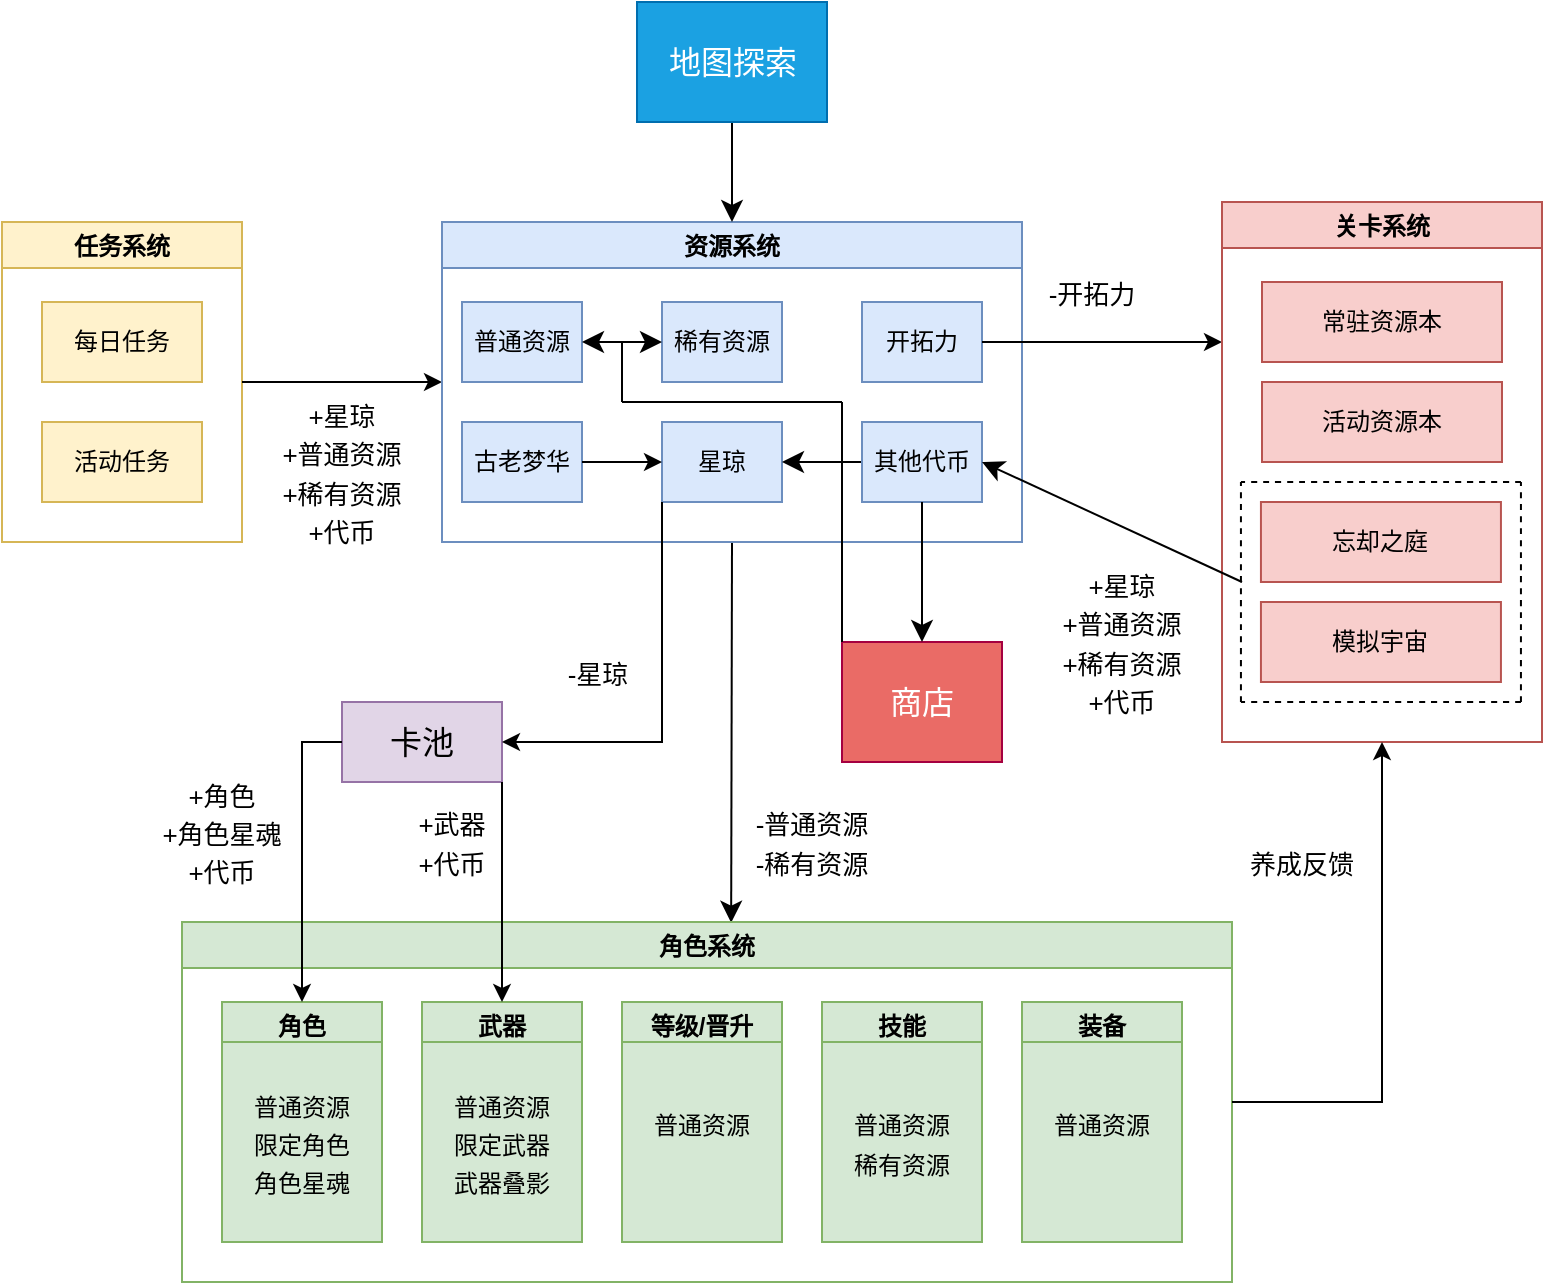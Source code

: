 <mxfile version="21.6.1" type="device">
  <diagram name="第 1 页" id="MjP49Q335xLFfd4MgeNC">
    <mxGraphModel dx="708" dy="779" grid="1" gridSize="10" guides="1" tooltips="1" connect="1" arrows="1" fold="1" page="1" pageScale="1" pageWidth="1169" pageHeight="1654" math="0" shadow="0">
      <root>
        <mxCell id="0" />
        <mxCell id="1" parent="0" />
        <mxCell id="9GxUcFUZRtuYLZwPO1JE-2" value="任务系统" style="swimlane;fillColor=#fff2cc;strokeColor=#d6b656;" vertex="1" parent="1">
          <mxGeometry x="110" y="130" width="120" height="160" as="geometry" />
        </mxCell>
        <mxCell id="9GxUcFUZRtuYLZwPO1JE-3" value="每日任务" style="rounded=0;whiteSpace=wrap;html=1;fillColor=#fff2cc;strokeColor=#d6b656;" vertex="1" parent="9GxUcFUZRtuYLZwPO1JE-2">
          <mxGeometry x="20" y="40" width="80" height="40" as="geometry" />
        </mxCell>
        <mxCell id="9GxUcFUZRtuYLZwPO1JE-7" value="活动任务" style="rounded=0;whiteSpace=wrap;html=1;fillColor=#fff2cc;strokeColor=#d6b656;" vertex="1" parent="9GxUcFUZRtuYLZwPO1JE-2">
          <mxGeometry x="20" y="100" width="80" height="40" as="geometry" />
        </mxCell>
        <mxCell id="9GxUcFUZRtuYLZwPO1JE-8" value="" style="endArrow=classic;html=1;rounded=0;exitX=1;exitY=0.5;exitDx=0;exitDy=0;entryX=0;entryY=0.5;entryDx=0;entryDy=0;" edge="1" parent="1" source="9GxUcFUZRtuYLZwPO1JE-2" target="9GxUcFUZRtuYLZwPO1JE-9">
          <mxGeometry width="50" height="50" relative="1" as="geometry">
            <mxPoint x="200" y="120" as="sourcePoint" />
            <mxPoint x="360" y="280" as="targetPoint" />
          </mxGeometry>
        </mxCell>
        <mxCell id="9GxUcFUZRtuYLZwPO1JE-129" style="edgeStyle=none;curved=1;rounded=0;orthogonalLoop=1;jettySize=auto;html=1;fontSize=12;startSize=8;endSize=8;exitX=0.5;exitY=1;exitDx=0;exitDy=0;entryX=0.523;entryY=0.002;entryDx=0;entryDy=0;entryPerimeter=0;" edge="1" parent="1" source="9GxUcFUZRtuYLZwPO1JE-9" target="9GxUcFUZRtuYLZwPO1JE-28">
          <mxGeometry relative="1" as="geometry">
            <mxPoint x="475" y="330" as="sourcePoint" />
            <mxPoint x="500" y="430" as="targetPoint" />
          </mxGeometry>
        </mxCell>
        <mxCell id="9GxUcFUZRtuYLZwPO1JE-9" value="资源系统" style="swimlane;fillColor=#dae8fc;strokeColor=#6c8ebf;" vertex="1" parent="1">
          <mxGeometry x="330" y="130" width="290" height="160" as="geometry" />
        </mxCell>
        <mxCell id="9GxUcFUZRtuYLZwPO1JE-10" value="古老梦华" style="rounded=0;whiteSpace=wrap;html=1;fillColor=#dae8fc;strokeColor=#6c8ebf;" vertex="1" parent="9GxUcFUZRtuYLZwPO1JE-9">
          <mxGeometry x="10" y="100" width="60" height="40" as="geometry" />
        </mxCell>
        <mxCell id="9GxUcFUZRtuYLZwPO1JE-15" value="星琼" style="rounded=0;whiteSpace=wrap;html=1;fillColor=#dae8fc;strokeColor=#6c8ebf;" vertex="1" parent="9GxUcFUZRtuYLZwPO1JE-9">
          <mxGeometry x="110" y="100" width="60" height="40" as="geometry" />
        </mxCell>
        <mxCell id="9GxUcFUZRtuYLZwPO1JE-16" value="" style="endArrow=classic;html=1;rounded=0;exitX=1;exitY=0.5;exitDx=0;exitDy=0;entryX=0;entryY=0.5;entryDx=0;entryDy=0;" edge="1" parent="9GxUcFUZRtuYLZwPO1JE-9" source="9GxUcFUZRtuYLZwPO1JE-10" target="9GxUcFUZRtuYLZwPO1JE-15">
          <mxGeometry width="50" height="50" relative="1" as="geometry">
            <mxPoint x="70" y="170" as="sourcePoint" />
            <mxPoint x="120" y="120" as="targetPoint" />
          </mxGeometry>
        </mxCell>
        <mxCell id="9GxUcFUZRtuYLZwPO1JE-17" value="开拓力" style="rounded=0;whiteSpace=wrap;html=1;fillColor=#dae8fc;strokeColor=#6c8ebf;" vertex="1" parent="9GxUcFUZRtuYLZwPO1JE-9">
          <mxGeometry x="210" y="40" width="60" height="40" as="geometry" />
        </mxCell>
        <mxCell id="9GxUcFUZRtuYLZwPO1JE-19" value="普通资源" style="rounded=0;whiteSpace=wrap;html=1;fillColor=#dae8fc;strokeColor=#6c8ebf;" vertex="1" parent="9GxUcFUZRtuYLZwPO1JE-9">
          <mxGeometry x="10" y="40" width="60" height="40" as="geometry" />
        </mxCell>
        <mxCell id="9GxUcFUZRtuYLZwPO1JE-23" value="稀有资源" style="rounded=0;whiteSpace=wrap;html=1;fillColor=#dae8fc;strokeColor=#6c8ebf;" vertex="1" parent="9GxUcFUZRtuYLZwPO1JE-9">
          <mxGeometry x="110" y="40" width="60" height="40" as="geometry" />
        </mxCell>
        <mxCell id="9GxUcFUZRtuYLZwPO1JE-137" value="" style="edgeStyle=none;curved=1;rounded=0;orthogonalLoop=1;jettySize=auto;html=1;fontSize=12;startSize=8;endSize=8;" edge="1" parent="9GxUcFUZRtuYLZwPO1JE-9" source="9GxUcFUZRtuYLZwPO1JE-103" target="9GxUcFUZRtuYLZwPO1JE-15">
          <mxGeometry relative="1" as="geometry" />
        </mxCell>
        <mxCell id="9GxUcFUZRtuYLZwPO1JE-103" value="其他代币" style="rounded=0;whiteSpace=wrap;html=1;fillColor=#dae8fc;strokeColor=#6c8ebf;" vertex="1" parent="9GxUcFUZRtuYLZwPO1JE-9">
          <mxGeometry x="210" y="100" width="60" height="40" as="geometry" />
        </mxCell>
        <mxCell id="9GxUcFUZRtuYLZwPO1JE-127" value="" style="endArrow=classic;startArrow=classic;html=1;rounded=0;fontSize=12;startSize=8;endSize=8;curved=1;exitX=1;exitY=0.5;exitDx=0;exitDy=0;entryX=0;entryY=0.5;entryDx=0;entryDy=0;" edge="1" parent="9GxUcFUZRtuYLZwPO1JE-9" source="9GxUcFUZRtuYLZwPO1JE-19" target="9GxUcFUZRtuYLZwPO1JE-23">
          <mxGeometry width="50" height="50" relative="1" as="geometry">
            <mxPoint x="60" y="100" as="sourcePoint" />
            <mxPoint x="110" y="50" as="targetPoint" />
          </mxGeometry>
        </mxCell>
        <mxCell id="9GxUcFUZRtuYLZwPO1JE-18" value="" style="endArrow=classic;html=1;rounded=0;exitX=1;exitY=0.5;exitDx=0;exitDy=0;" edge="1" parent="1" source="9GxUcFUZRtuYLZwPO1JE-17">
          <mxGeometry width="50" height="50" relative="1" as="geometry">
            <mxPoint x="620" y="210" as="sourcePoint" />
            <mxPoint x="720" y="190" as="targetPoint" />
          </mxGeometry>
        </mxCell>
        <mxCell id="9GxUcFUZRtuYLZwPO1JE-21" value="&lt;font style=&quot;font-size: 16px;&quot;&gt;卡池&lt;/font&gt;" style="whiteSpace=wrap;html=1;fillColor=#e1d5e7;strokeColor=#9673a6;" vertex="1" parent="1">
          <mxGeometry x="280" y="370" width="80" height="40" as="geometry" />
        </mxCell>
        <mxCell id="9GxUcFUZRtuYLZwPO1JE-22" value="" style="endArrow=classic;html=1;rounded=0;entryX=1;entryY=0.5;entryDx=0;entryDy=0;exitX=0;exitY=1;exitDx=0;exitDy=0;" edge="1" parent="1" source="9GxUcFUZRtuYLZwPO1JE-15" target="9GxUcFUZRtuYLZwPO1JE-21">
          <mxGeometry width="50" height="50" relative="1" as="geometry">
            <mxPoint x="420" y="280" as="sourcePoint" />
            <mxPoint x="470" y="230" as="targetPoint" />
            <Array as="points">
              <mxPoint x="440" y="390" />
            </Array>
          </mxGeometry>
        </mxCell>
        <mxCell id="9GxUcFUZRtuYLZwPO1JE-27" value="&lt;font style=&quot;font-size: 13px;&quot;&gt;+星琼&lt;br&gt;+普通资源&lt;br&gt;+稀有资源&lt;br&gt;+代币&lt;/font&gt;" style="text;strokeColor=none;fillColor=none;html=1;align=center;verticalAlign=middle;whiteSpace=wrap;rounded=0;fontSize=16;" vertex="1" parent="1">
          <mxGeometry x="230" y="185" width="100" height="140" as="geometry" />
        </mxCell>
        <mxCell id="9GxUcFUZRtuYLZwPO1JE-28" value="角色系统" style="swimlane;fillColor=#d5e8d4;strokeColor=#82b366;" vertex="1" parent="1">
          <mxGeometry x="200" y="480" width="525" height="180" as="geometry" />
        </mxCell>
        <mxCell id="9GxUcFUZRtuYLZwPO1JE-50" value="等级/晋升" style="swimlane;fillColor=#d5e8d4;strokeColor=#82b366;movable=1;resizable=1;rotatable=1;deletable=1;editable=1;locked=0;connectable=1;" vertex="1" parent="9GxUcFUZRtuYLZwPO1JE-28">
          <mxGeometry x="220" y="40" width="80" height="120" as="geometry" />
        </mxCell>
        <mxCell id="9GxUcFUZRtuYLZwPO1JE-54" value="&lt;span style=&quot;font-size: 12px;&quot;&gt;普通资源&lt;br&gt;&lt;br&gt;&lt;/span&gt;" style="text;strokeColor=#82b366;fillColor=#d5e8d4;html=1;align=center;verticalAlign=middle;whiteSpace=wrap;rounded=0;fontSize=16;" vertex="1" parent="9GxUcFUZRtuYLZwPO1JE-50">
          <mxGeometry y="20" width="80" height="100" as="geometry" />
        </mxCell>
        <mxCell id="9GxUcFUZRtuYLZwPO1JE-62" value="装备" style="swimlane;fillColor=#d5e8d4;strokeColor=#82b366;" vertex="1" parent="9GxUcFUZRtuYLZwPO1JE-28">
          <mxGeometry x="420" y="40" width="80" height="120" as="geometry" />
        </mxCell>
        <mxCell id="9GxUcFUZRtuYLZwPO1JE-65" value="&lt;span style=&quot;font-size: 12px;&quot;&gt;普通资源&lt;br&gt;&lt;br&gt;&lt;/span&gt;" style="text;strokeColor=#82b366;fillColor=#d5e8d4;html=1;align=center;verticalAlign=middle;whiteSpace=wrap;rounded=0;fontSize=16;" vertex="1" parent="9GxUcFUZRtuYLZwPO1JE-62">
          <mxGeometry y="20" width="80" height="100" as="geometry" />
        </mxCell>
        <mxCell id="9GxUcFUZRtuYLZwPO1JE-56" value="技能" style="swimlane;fillColor=#d5e8d4;strokeColor=#82b366;" vertex="1" parent="9GxUcFUZRtuYLZwPO1JE-28">
          <mxGeometry x="320" y="40" width="80" height="120" as="geometry" />
        </mxCell>
        <mxCell id="9GxUcFUZRtuYLZwPO1JE-57" value="&lt;span style=&quot;font-size: 12px;&quot;&gt;普通资源&lt;br&gt;稀有资源&lt;br&gt;&lt;/span&gt;" style="text;strokeColor=#82b366;fillColor=#d5e8d4;html=1;align=center;verticalAlign=middle;whiteSpace=wrap;rounded=0;fontSize=16;" vertex="1" parent="9GxUcFUZRtuYLZwPO1JE-56">
          <mxGeometry y="20" width="80" height="100" as="geometry" />
        </mxCell>
        <mxCell id="9GxUcFUZRtuYLZwPO1JE-43" value="武器" style="swimlane;fillColor=#d5e8d4;strokeColor=#82b366;" vertex="1" parent="9GxUcFUZRtuYLZwPO1JE-28">
          <mxGeometry x="120" y="40" width="80" height="120" as="geometry" />
        </mxCell>
        <mxCell id="9GxUcFUZRtuYLZwPO1JE-52" value="&lt;span style=&quot;font-size: 12px;&quot;&gt;普通资源&lt;br&gt;限定武器&lt;br&gt;武器叠影&lt;br&gt;&lt;/span&gt;" style="text;strokeColor=#82b366;fillColor=#d5e8d4;html=1;align=center;verticalAlign=middle;whiteSpace=wrap;rounded=0;fontSize=16;" vertex="1" parent="9GxUcFUZRtuYLZwPO1JE-43">
          <mxGeometry y="20" width="80" height="100" as="geometry" />
        </mxCell>
        <mxCell id="9GxUcFUZRtuYLZwPO1JE-42" value="角色" style="swimlane;fillColor=#d5e8d4;strokeColor=#82b366;" vertex="1" parent="9GxUcFUZRtuYLZwPO1JE-28">
          <mxGeometry x="20" y="40" width="80" height="120" as="geometry" />
        </mxCell>
        <mxCell id="9GxUcFUZRtuYLZwPO1JE-26" value="&lt;font style=&quot;font-size: 12px;&quot;&gt;普通资源&lt;br&gt;限定角色&lt;br&gt;角色星魂&lt;br&gt;&lt;/font&gt;" style="text;strokeColor=#82b366;fillColor=#d5e8d4;html=1;align=center;verticalAlign=middle;whiteSpace=wrap;rounded=0;fontSize=16;" vertex="1" parent="9GxUcFUZRtuYLZwPO1JE-42">
          <mxGeometry y="20" width="80" height="100" as="geometry" />
        </mxCell>
        <mxCell id="9GxUcFUZRtuYLZwPO1JE-67" value="" style="endArrow=classic;html=1;rounded=0;entryX=0.5;entryY=0;entryDx=0;entryDy=0;exitX=0;exitY=0.5;exitDx=0;exitDy=0;" edge="1" parent="1" source="9GxUcFUZRtuYLZwPO1JE-21" target="9GxUcFUZRtuYLZwPO1JE-42">
          <mxGeometry width="50" height="50" relative="1" as="geometry">
            <mxPoint x="320" y="450" as="sourcePoint" />
            <mxPoint x="370" y="410" as="targetPoint" />
            <Array as="points">
              <mxPoint x="260" y="390" />
            </Array>
          </mxGeometry>
        </mxCell>
        <mxCell id="9GxUcFUZRtuYLZwPO1JE-68" value="" style="endArrow=classic;html=1;rounded=0;entryX=0.5;entryY=0;entryDx=0;entryDy=0;exitX=1;exitY=1;exitDx=0;exitDy=0;" edge="1" parent="1" source="9GxUcFUZRtuYLZwPO1JE-21" target="9GxUcFUZRtuYLZwPO1JE-43">
          <mxGeometry width="50" height="50" relative="1" as="geometry">
            <mxPoint x="290" y="390" as="sourcePoint" />
            <mxPoint x="150" y="530" as="targetPoint" />
            <Array as="points">
              <mxPoint x="360" y="470" />
            </Array>
          </mxGeometry>
        </mxCell>
        <mxCell id="9GxUcFUZRtuYLZwPO1JE-69" value="&lt;font style=&quot;font-size: 13px;&quot;&gt;-星琼&lt;br&gt;&lt;/font&gt;" style="text;strokeColor=none;fillColor=none;html=1;align=center;verticalAlign=middle;whiteSpace=wrap;rounded=0;fontSize=16;" vertex="1" parent="1">
          <mxGeometry x="382.5" y="330" width="50" height="50" as="geometry" />
        </mxCell>
        <mxCell id="9GxUcFUZRtuYLZwPO1JE-70" value="&lt;font style=&quot;font-size: 13px;&quot;&gt;+角色&lt;br&gt;+角色星魂&lt;br&gt;+代币&lt;br&gt;&lt;/font&gt;" style="text;strokeColor=none;fillColor=none;html=1;align=center;verticalAlign=middle;whiteSpace=wrap;rounded=0;fontSize=16;" vertex="1" parent="1">
          <mxGeometry x="180" y="410" width="80" height="50" as="geometry" />
        </mxCell>
        <mxCell id="9GxUcFUZRtuYLZwPO1JE-71" value="&lt;font style=&quot;font-size: 13px;&quot;&gt;+武器&lt;br&gt;+代币&lt;br&gt;&lt;/font&gt;" style="text;strokeColor=none;fillColor=none;html=1;align=center;verticalAlign=middle;whiteSpace=wrap;rounded=0;fontSize=16;" vertex="1" parent="1">
          <mxGeometry x="310" y="415" width="50" height="50" as="geometry" />
        </mxCell>
        <mxCell id="9GxUcFUZRtuYLZwPO1JE-72" value="关卡系统" style="swimlane;fillColor=#f8cecc;strokeColor=#b85450;" vertex="1" parent="1">
          <mxGeometry x="720" y="120" width="160" height="270" as="geometry" />
        </mxCell>
        <mxCell id="9GxUcFUZRtuYLZwPO1JE-73" value="常驻资源本" style="rounded=0;whiteSpace=wrap;html=1;fillColor=#f8cecc;strokeColor=#b85450;" vertex="1" parent="9GxUcFUZRtuYLZwPO1JE-72">
          <mxGeometry x="20" y="40" width="120" height="40" as="geometry" />
        </mxCell>
        <mxCell id="9GxUcFUZRtuYLZwPO1JE-74" value="活动资源本" style="rounded=0;whiteSpace=wrap;html=1;fillColor=#f8cecc;strokeColor=#b85450;" vertex="1" parent="9GxUcFUZRtuYLZwPO1JE-72">
          <mxGeometry x="20" y="90" width="120" height="40" as="geometry" />
        </mxCell>
        <mxCell id="9GxUcFUZRtuYLZwPO1JE-117" value="" style="group" vertex="1" connectable="0" parent="9GxUcFUZRtuYLZwPO1JE-72">
          <mxGeometry x="9.47" y="140" width="140" height="110" as="geometry" />
        </mxCell>
        <mxCell id="9GxUcFUZRtuYLZwPO1JE-106" value="" style="endArrow=none;dashed=1;html=1;rounded=0;fontSize=12;startSize=8;endSize=8;curved=1;" edge="1" parent="9GxUcFUZRtuYLZwPO1JE-117">
          <mxGeometry width="50" height="50" relative="1" as="geometry">
            <mxPoint x="140" y="110" as="sourcePoint" />
            <mxPoint x="140" as="targetPoint" />
          </mxGeometry>
        </mxCell>
        <mxCell id="9GxUcFUZRtuYLZwPO1JE-105" value="" style="endArrow=none;dashed=1;html=1;rounded=0;fontSize=12;startSize=8;endSize=8;curved=1;" edge="1" parent="9GxUcFUZRtuYLZwPO1JE-117">
          <mxGeometry width="50" height="50" relative="1" as="geometry">
            <mxPoint y="110" as="sourcePoint" />
            <mxPoint as="targetPoint" />
          </mxGeometry>
        </mxCell>
        <mxCell id="9GxUcFUZRtuYLZwPO1JE-109" value="" style="endArrow=none;dashed=1;html=1;rounded=0;fontSize=12;startSize=8;endSize=8;curved=1;" edge="1" parent="9GxUcFUZRtuYLZwPO1JE-117">
          <mxGeometry width="50" height="50" relative="1" as="geometry">
            <mxPoint x="140" y="110" as="sourcePoint" />
            <mxPoint y="110" as="targetPoint" />
          </mxGeometry>
        </mxCell>
        <mxCell id="9GxUcFUZRtuYLZwPO1JE-115" value="" style="endArrow=none;dashed=1;html=1;rounded=0;fontSize=12;startSize=8;endSize=8;curved=1;" edge="1" parent="9GxUcFUZRtuYLZwPO1JE-117">
          <mxGeometry width="50" height="50" relative="1" as="geometry">
            <mxPoint x="140" as="sourcePoint" />
            <mxPoint as="targetPoint" />
          </mxGeometry>
        </mxCell>
        <mxCell id="9GxUcFUZRtuYLZwPO1JE-116" value="" style="group" vertex="1" connectable="0" parent="9GxUcFUZRtuYLZwPO1JE-117">
          <mxGeometry x="10" y="10" width="120" height="90" as="geometry" />
        </mxCell>
        <mxCell id="9GxUcFUZRtuYLZwPO1JE-89" value="忘却之庭" style="rounded=0;whiteSpace=wrap;html=1;fillColor=#f8cecc;strokeColor=#b85450;" vertex="1" parent="9GxUcFUZRtuYLZwPO1JE-116">
          <mxGeometry width="120" height="40" as="geometry" />
        </mxCell>
        <mxCell id="9GxUcFUZRtuYLZwPO1JE-90" value="模拟宇宙" style="rounded=0;whiteSpace=wrap;html=1;fillColor=#f8cecc;strokeColor=#b85450;" vertex="1" parent="9GxUcFUZRtuYLZwPO1JE-116">
          <mxGeometry y="50" width="120" height="40" as="geometry" />
        </mxCell>
        <mxCell id="9GxUcFUZRtuYLZwPO1JE-95" value="&lt;font style=&quot;font-size: 13px;&quot;&gt;-开拓力&lt;br&gt;&lt;/font&gt;" style="text;strokeColor=none;fillColor=none;html=1;align=center;verticalAlign=middle;whiteSpace=wrap;rounded=0;fontSize=16;" vertex="1" parent="1">
          <mxGeometry x="630" y="140" width="50" height="50" as="geometry" />
        </mxCell>
        <mxCell id="9GxUcFUZRtuYLZwPO1JE-110" value="" style="endArrow=classic;html=1;rounded=0;fontSize=12;startSize=8;endSize=8;curved=1;entryX=1;entryY=0.5;entryDx=0;entryDy=0;" edge="1" parent="1" target="9GxUcFUZRtuYLZwPO1JE-103">
          <mxGeometry width="50" height="50" relative="1" as="geometry">
            <mxPoint x="730" y="310" as="sourcePoint" />
            <mxPoint x="540" y="350" as="targetPoint" />
          </mxGeometry>
        </mxCell>
        <mxCell id="9GxUcFUZRtuYLZwPO1JE-114" style="edgeStyle=none;curved=1;rounded=0;orthogonalLoop=1;jettySize=auto;html=1;exitX=0.5;exitY=0;exitDx=0;exitDy=0;fontSize=12;startSize=8;endSize=8;entryX=0.5;entryY=0;entryDx=0;entryDy=0;" edge="1" parent="1" source="9GxUcFUZRtuYLZwPO1JE-111" target="9GxUcFUZRtuYLZwPO1JE-9">
          <mxGeometry relative="1" as="geometry">
            <mxPoint x="500" y="110" as="targetPoint" />
          </mxGeometry>
        </mxCell>
        <mxCell id="9GxUcFUZRtuYLZwPO1JE-111" value="地图探索" style="rounded=0;whiteSpace=wrap;html=1;fontSize=16;fillColor=#1ba1e2;fontColor=#ffffff;strokeColor=#006EAF;" vertex="1" parent="1">
          <mxGeometry x="427.5" y="20" width="95" height="60" as="geometry" />
        </mxCell>
        <mxCell id="9GxUcFUZRtuYLZwPO1JE-112" value="商店" style="rounded=0;whiteSpace=wrap;html=1;fontSize=16;fillColor=#EA6B66;fontColor=#ffffff;strokeColor=#A50040;" vertex="1" parent="1">
          <mxGeometry x="530" y="340" width="80" height="60" as="geometry" />
        </mxCell>
        <mxCell id="9GxUcFUZRtuYLZwPO1JE-113" style="edgeStyle=none;curved=1;rounded=0;orthogonalLoop=1;jettySize=auto;html=1;exitX=0.5;exitY=1;exitDx=0;exitDy=0;entryX=0.5;entryY=0;entryDx=0;entryDy=0;fontSize=12;startSize=8;endSize=8;" edge="1" parent="1" source="9GxUcFUZRtuYLZwPO1JE-103" target="9GxUcFUZRtuYLZwPO1JE-112">
          <mxGeometry relative="1" as="geometry" />
        </mxCell>
        <mxCell id="9GxUcFUZRtuYLZwPO1JE-130" value="&lt;font style=&quot;font-size: 13px;&quot;&gt;+星琼&lt;br&gt;+普通资源&lt;br&gt;+稀有资源&lt;br&gt;+代币&lt;/font&gt;" style="text;strokeColor=none;fillColor=none;html=1;align=center;verticalAlign=middle;whiteSpace=wrap;rounded=0;fontSize=16;" vertex="1" parent="1">
          <mxGeometry x="620" y="300" width="100" height="80" as="geometry" />
        </mxCell>
        <mxCell id="9GxUcFUZRtuYLZwPO1JE-134" value="&lt;span style=&quot;font-size: 13px;&quot;&gt;养成反馈&lt;/span&gt;" style="text;strokeColor=none;fillColor=none;html=1;align=center;verticalAlign=middle;whiteSpace=wrap;rounded=0;fontSize=16;" vertex="1" parent="1">
          <mxGeometry x="720" y="410" width="80" height="80" as="geometry" />
        </mxCell>
        <mxCell id="9GxUcFUZRtuYLZwPO1JE-135" value="" style="endArrow=classic;html=1;rounded=0;entryX=0.5;entryY=1;entryDx=0;entryDy=0;exitX=1;exitY=0.5;exitDx=0;exitDy=0;" edge="1" parent="1" source="9GxUcFUZRtuYLZwPO1JE-28" target="9GxUcFUZRtuYLZwPO1JE-72">
          <mxGeometry width="50" height="50" relative="1" as="geometry">
            <mxPoint x="805" y="430" as="sourcePoint" />
            <mxPoint x="725" y="550" as="targetPoint" />
            <Array as="points">
              <mxPoint x="800" y="570" />
            </Array>
          </mxGeometry>
        </mxCell>
        <mxCell id="9GxUcFUZRtuYLZwPO1JE-136" value="&lt;font style=&quot;font-size: 13px;&quot;&gt;-普通资源&lt;br&gt;-稀有资源&lt;br&gt;&lt;/font&gt;" style="text;strokeColor=none;fillColor=none;html=1;align=center;verticalAlign=middle;whiteSpace=wrap;rounded=0;fontSize=16;" vertex="1" parent="1">
          <mxGeometry x="480" y="415" width="70" height="50" as="geometry" />
        </mxCell>
        <mxCell id="9GxUcFUZRtuYLZwPO1JE-139" value="" style="group" vertex="1" connectable="0" parent="1">
          <mxGeometry x="420" y="190" width="110" height="30" as="geometry" />
        </mxCell>
        <mxCell id="9GxUcFUZRtuYLZwPO1JE-128" value="" style="endArrow=none;html=1;rounded=0;fontSize=12;startSize=8;endSize=8;curved=1;" edge="1" parent="9GxUcFUZRtuYLZwPO1JE-139">
          <mxGeometry width="50" height="50" relative="1" as="geometry">
            <mxPoint y="30" as="sourcePoint" />
            <mxPoint as="targetPoint" />
          </mxGeometry>
        </mxCell>
        <mxCell id="9GxUcFUZRtuYLZwPO1JE-138" value="" style="group" vertex="1" connectable="0" parent="9GxUcFUZRtuYLZwPO1JE-139">
          <mxGeometry y="30" width="110" as="geometry" />
        </mxCell>
        <mxCell id="9GxUcFUZRtuYLZwPO1JE-122" value="" style="endArrow=none;html=1;rounded=0;fontSize=12;startSize=8;endSize=8;curved=1;entryX=0;entryY=0;entryDx=0;entryDy=0;" edge="1" parent="9GxUcFUZRtuYLZwPO1JE-138" target="9GxUcFUZRtuYLZwPO1JE-112">
          <mxGeometry width="50" height="50" relative="1" as="geometry">
            <mxPoint x="110" as="sourcePoint" />
            <mxPoint x="100" y="80" as="targetPoint" />
          </mxGeometry>
        </mxCell>
        <mxCell id="9GxUcFUZRtuYLZwPO1JE-123" value="" style="endArrow=none;html=1;rounded=0;fontSize=12;startSize=8;endSize=8;curved=1;" edge="1" parent="9GxUcFUZRtuYLZwPO1JE-138">
          <mxGeometry width="50" height="50" relative="1" as="geometry">
            <mxPoint as="sourcePoint" />
            <mxPoint x="110" as="targetPoint" />
          </mxGeometry>
        </mxCell>
      </root>
    </mxGraphModel>
  </diagram>
</mxfile>
